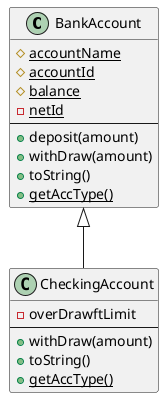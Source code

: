 @startuml Static Class

    class BankAccount{
        #{static} accountName 
        #{static} accountId
        #{static} balance 
        -{static} netId
        --
        +deposit(amount)
        +withDraw(amount)
        +toString()
        +{static} getAccType() 
    }

    class CheckingAccount{
        -overDrawftLimit
        --
        +withDraw(amount)
        +toString()
        +{static}getAccType() 
    }

    CheckingAccount -up-|> BankAccount 

    
@enduml